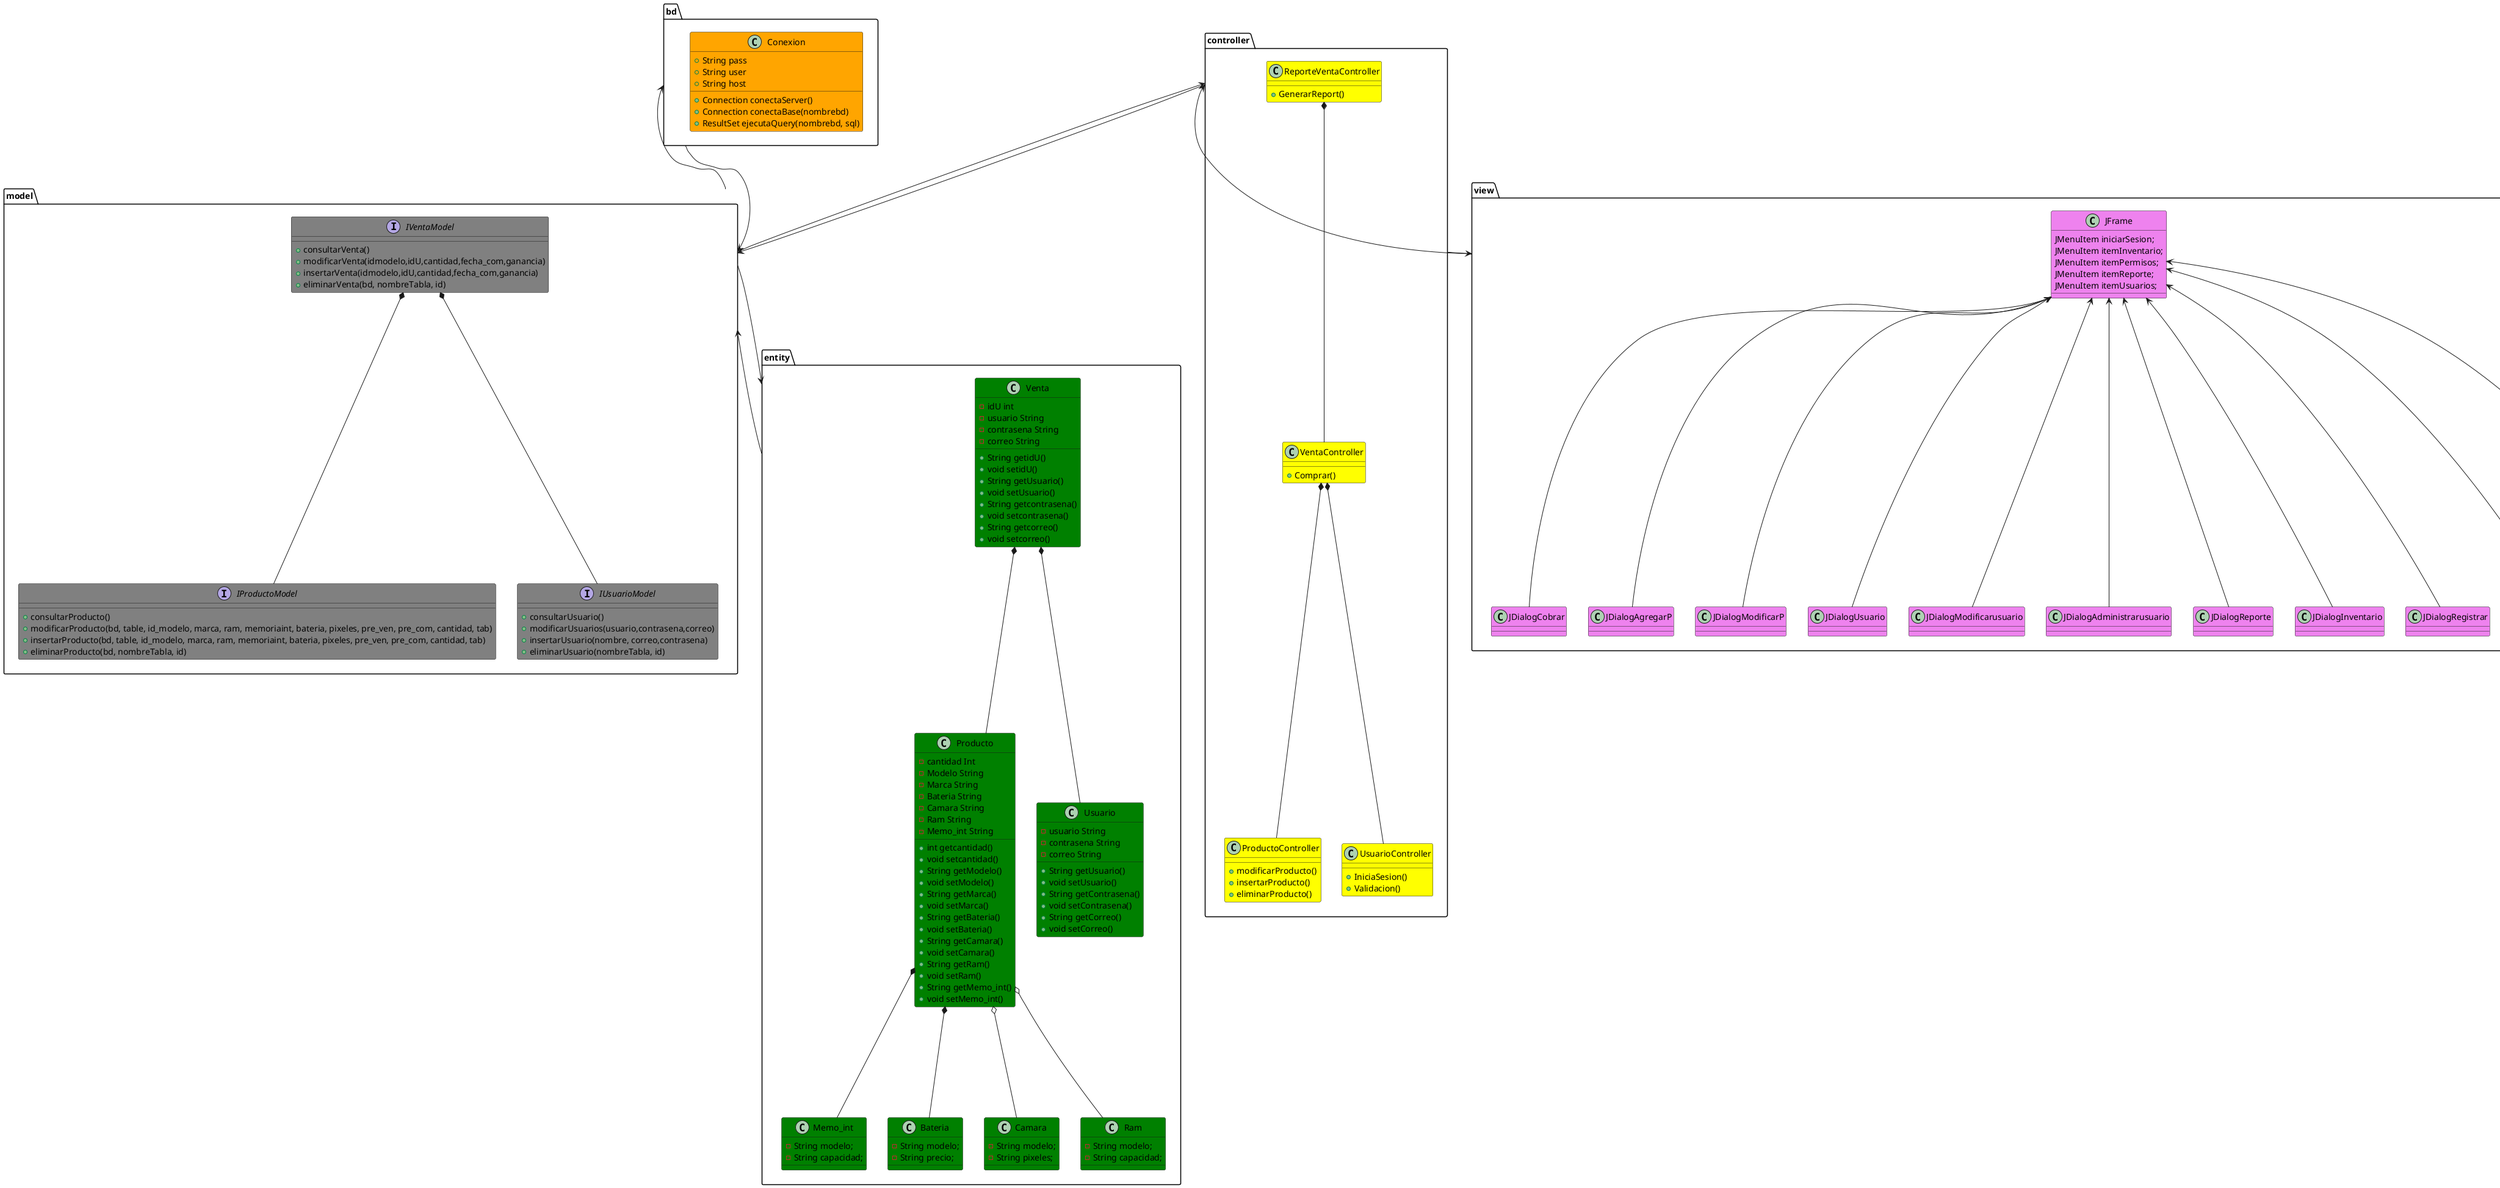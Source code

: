@startuml
class bd.Conexion #orange{
+String pass
+String user
+String host

+Connection conectaServer()
+Connection conectaBase(nombrebd)
+ResultSet ejecutaQuery(nombrebd, sql)

}


class entity.Usuario #green{
-usuario String 
-contrasena String 
-correo String 


+String getUsuario()
+void setUsuario()
+String getContrasena()
+void setContrasena()
+String getCorreo()
+void setCorreo()

}
class entity.Venta #green{
-idU int 
-usuario String
-contrasena String
-correo String

+String getidU()
+void setidU()
+String getUsuario()
+void setUsuario()
+String getcontrasena()
+void setcontrasena()
+String getcorreo()
+void setcorreo()


}
class entity.Producto #green{
-cantidad Int
-Modelo String 
-Marca String 
-Bateria String 
-Camara String 
-Ram String 
-Memo_int String
+int getcantidad()
+void setcantidad()
+String getModelo()
+void setModelo()
+String getMarca()
+void setMarca()
+String getBateria()
+void setBateria()
+String getCamara()
+void setCamara()
+String getRam()
+void setRam()
+String getMemo_int()
+void setMemo_int()
 
}

class entity.Memo_int #green{
-String modelo;
-String capacidad;
}

class entity.Bateria #green{
-String modelo;
-String precio;
}

class entity.Camara #green{
-String modelo;
-String pixeles;
}

class entity.Ram #green{
-String modelo;
-String capacidad;
}


interface model.IUsuarioModel #gray{


+consultarUsuario()
+modificarUsuarios(usuario,contrasena,correo)
+insertarUsuario(nombre, correo,contrasena)
+eliminarUsuario(nombreTabla, id)
}
interface model.IVentaModel #gray{
+consultarVenta()
+modificarVenta(idmodelo,idU,cantidad,fecha_com,ganancia)
+insertarVenta(idmodelo,idU,cantidad,fecha_com,ganancia)
+eliminarVenta(bd, nombreTabla, id)
}
interface model.IProductoModel #gray{
+consultarProducto()
+modificarProducto(bd, table, id_modelo, marca, ram, memoriaint, bateria, pixeles, pre_ven, pre_com, cantidad, tab)
+insertarProducto(bd, table, id_modelo, marca, ram, memoriaint, bateria, pixeles, pre_ven, pre_com, cantidad, tab)
+eliminarProducto(bd, nombreTabla, id)
}
class controller.ReporteVentaController #yellow{
+GenerarReport()

}
class controller.UsuarioController #yellow{
+IniciaSesion()
+Validacion()

}
class controller.VentaController #yellow{
+Comprar()

}
class controller.ProductoController #yellow{
+modificarProducto()
+insertarProducto()
+eliminarProducto()
}

class view.JFrame #violet{
JMenuItem iniciarSesion;
JMenuItem itemInventario;
JMenuItem itemPermisos;
JMenuItem itemReporte;
JMenuItem itemUsuarios;
}

 
class view.JDialogInventario #violet{
}

class view.JDialogRegistrar #violet{
}


class view.JDialogTablaEmpleado #violet{
}


class view.JDialogTablaAdministrador #violet{
}

class view.JDialogCobrar #violet{
}


class view.JDialogAgregarP #violet{
}


class view.JDialogModificarP #violet{
}


class view.JDialogUsuario #violet{
}


class view.JDialogModificarusuario #violet{
}


class view.JDialogAdministrarusuario #violet{
}


class view.JDialogReporte #violet{
}

bd <--- model
bd ---> model

controller <--- model
controller ---> model


controller <--- view
controller ---> view

model <--- entity
model ---> entity


entity.Producto *---- entity.Memo_int
entity.Producto *---- entity.Bateria
entity.Producto o---- entity.Camara
entity.Producto o---- entity.Ram
entity.Venta *---- entity.Producto
entity.Venta *---- entity.Usuario

view.JFrame <---- view.JDialogInventario
view.JFrame <---- view.JDialogRegistrar
view.JFrame <---- view.JDialogTablaEmpleado
view.JFrame <---- view.JDialogTablaAdministrador
view.JFrame <---- view.JDialogCobrar
view.JFrame <---- view.JDialogAgregarP
view.JFrame <---- view.JDialogModificarP
view.JFrame <---- view.JDialogUsuario
view.JFrame <---- view.JDialogModificarusuario
view.JFrame <---- view.JDialogAdministrarusuario
view.JFrame <---- view.JDialogReporte


model.IVentaModel *---- model.IProductoModel
model.IVentaModel *---- model.IUsuarioModel

controller.VentaController *---- controller.ProductoController
controller.VentaController *---- controller.UsuarioController
controller.ReporteVentaController *----- controller.VentaController
@enduml
